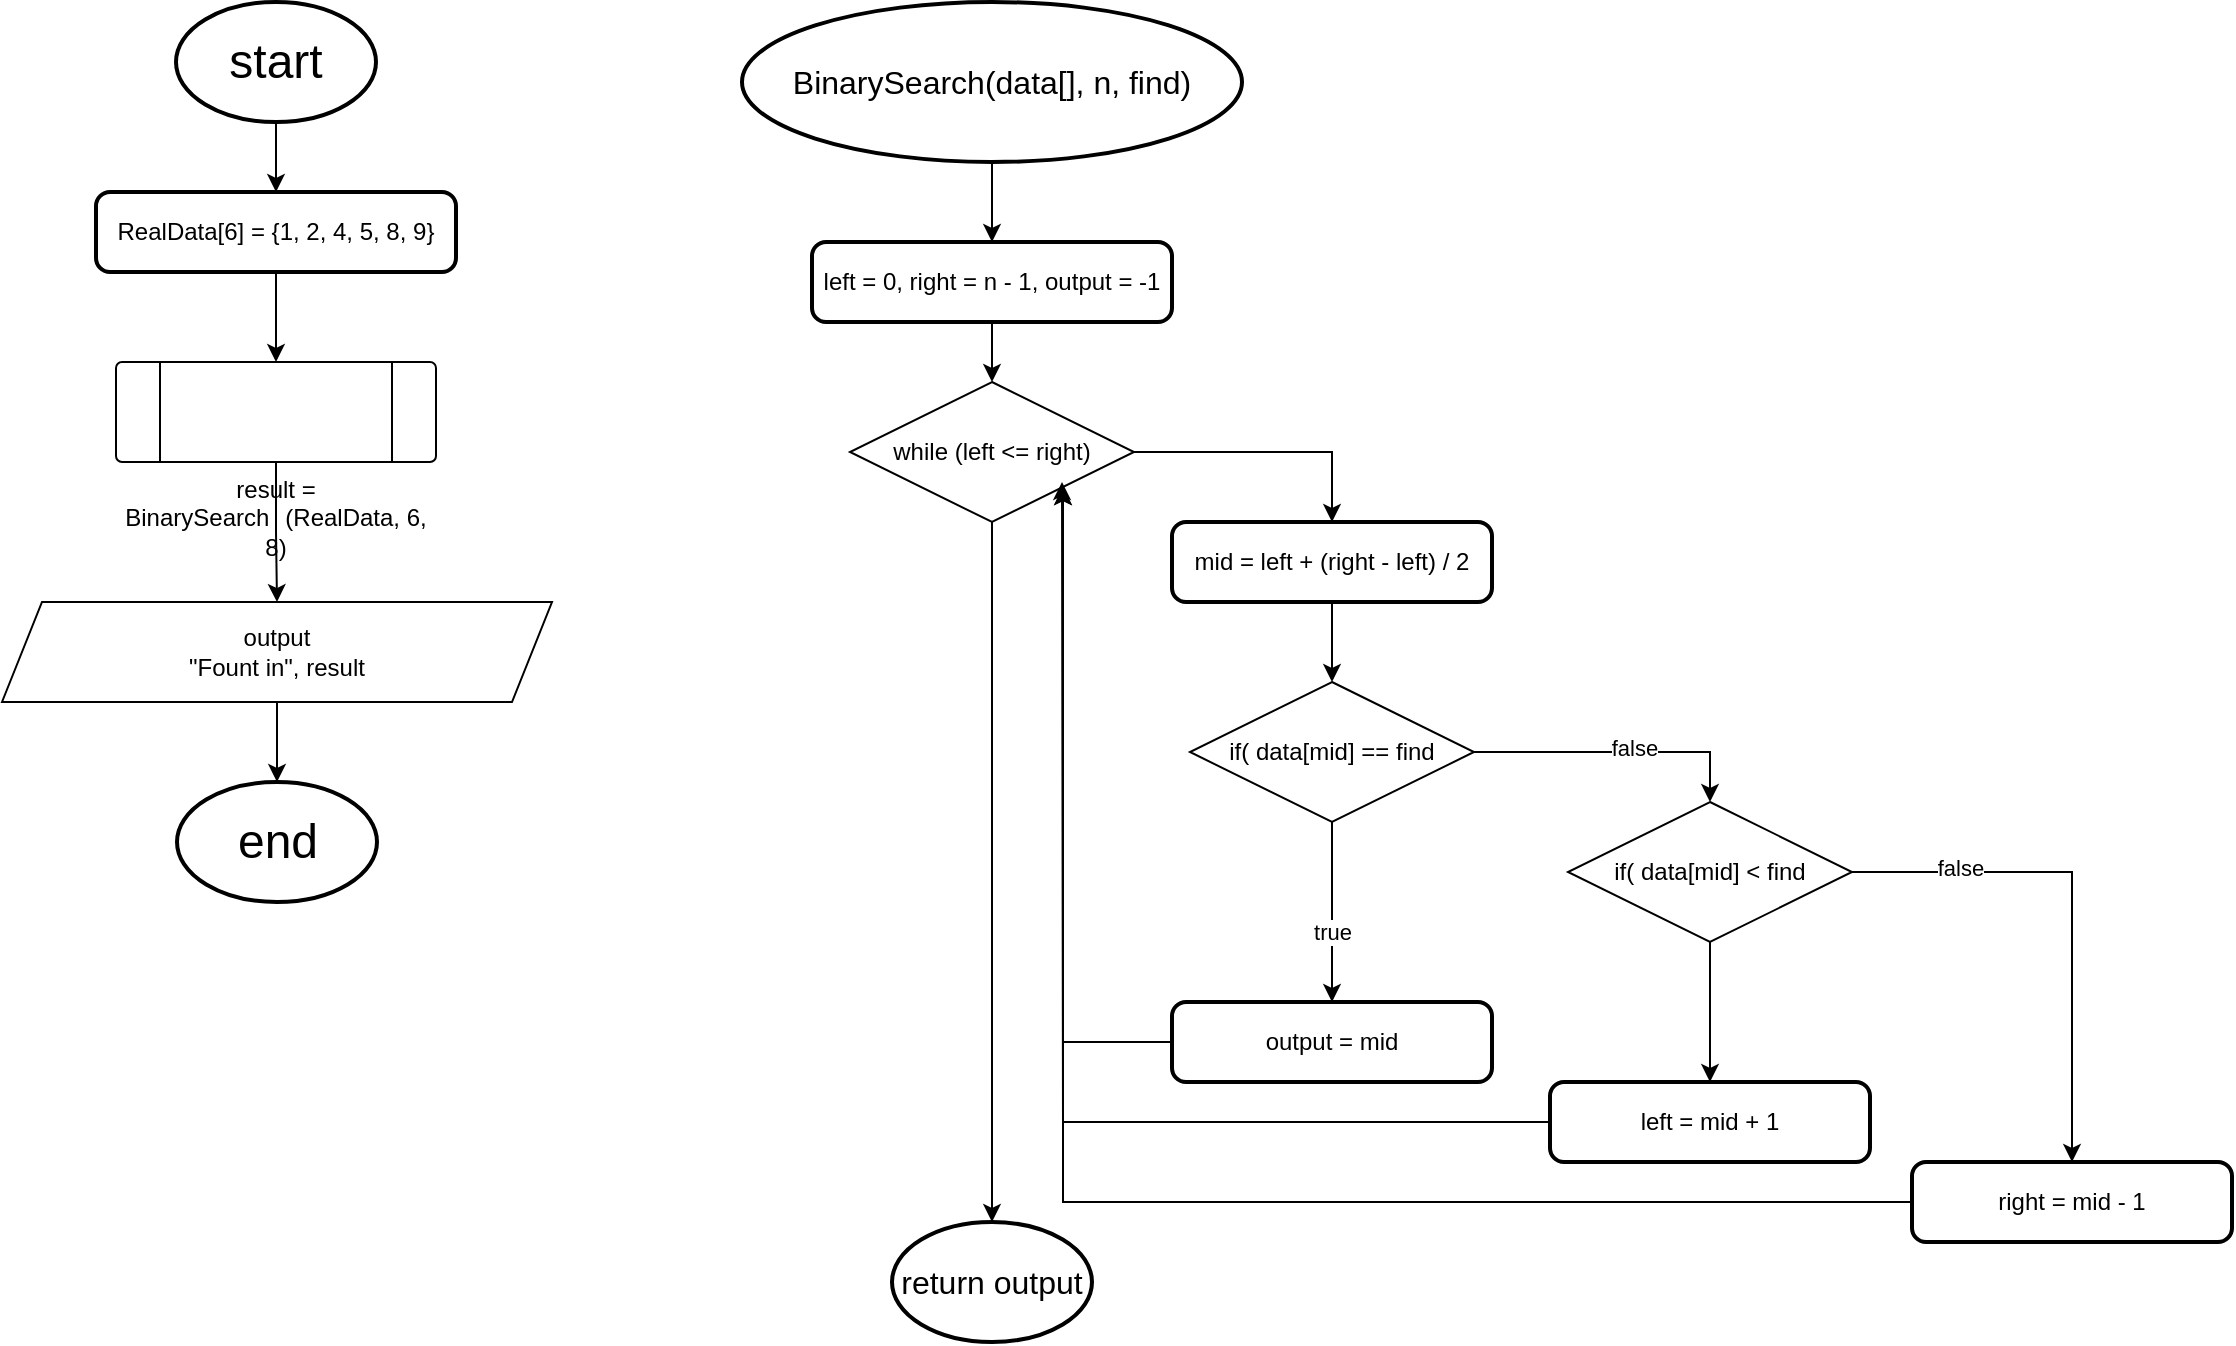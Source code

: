 <mxfile version="25.0.3">
  <diagram name="Page-1" id="BBE_-L0fibq4a-UWosR0">
    <mxGraphModel dx="1687" dy="878" grid="1" gridSize="10" guides="1" tooltips="1" connect="1" arrows="1" fold="1" page="1" pageScale="1" pageWidth="850" pageHeight="1100" math="0" shadow="0">
      <root>
        <mxCell id="0" />
        <mxCell id="1" parent="0" />
        <mxCell id="Gr86trx3XvMRgJGgivtc-1" style="edgeStyle=orthogonalEdgeStyle;rounded=0;orthogonalLoop=1;jettySize=auto;html=1;entryX=0.5;entryY=0;entryDx=0;entryDy=0;" edge="1" parent="1" source="Gr86trx3XvMRgJGgivtc-2" target="Gr86trx3XvMRgJGgivtc-5">
          <mxGeometry relative="1" as="geometry" />
        </mxCell>
        <mxCell id="Gr86trx3XvMRgJGgivtc-2" value="&lt;font style=&quot;font-size: 24px;&quot;&gt;start&lt;/font&gt;" style="strokeWidth=2;html=1;shape=mxgraph.flowchart.start_1;whiteSpace=wrap;" vertex="1" parent="1">
          <mxGeometry x="227" y="40" width="100" height="60" as="geometry" />
        </mxCell>
        <mxCell id="Gr86trx3XvMRgJGgivtc-3" value="output&lt;div&gt;&quot;Fount in&quot;, result&lt;/div&gt;" style="shape=parallelogram;perimeter=parallelogramPerimeter;whiteSpace=wrap;html=1;fixedSize=1;" vertex="1" parent="1">
          <mxGeometry x="140" y="340" width="275" height="50" as="geometry" />
        </mxCell>
        <mxCell id="Gr86trx3XvMRgJGgivtc-4" style="edgeStyle=orthogonalEdgeStyle;rounded=0;orthogonalLoop=1;jettySize=auto;html=1;entryX=0.5;entryY=0;entryDx=0;entryDy=0;" edge="1" parent="1" source="Gr86trx3XvMRgJGgivtc-5" target="Gr86trx3XvMRgJGgivtc-7">
          <mxGeometry relative="1" as="geometry" />
        </mxCell>
        <mxCell id="Gr86trx3XvMRgJGgivtc-5" value="RealData[6] = {1, 2, 4, 5, 8, 9}" style="rounded=1;whiteSpace=wrap;html=1;absoluteArcSize=1;arcSize=14;strokeWidth=2;" vertex="1" parent="1">
          <mxGeometry x="187" y="135" width="180" height="40" as="geometry" />
        </mxCell>
        <mxCell id="Gr86trx3XvMRgJGgivtc-6" style="edgeStyle=orthogonalEdgeStyle;rounded=0;orthogonalLoop=1;jettySize=auto;html=1;entryX=0.5;entryY=0;entryDx=0;entryDy=0;" edge="1" parent="1" source="Gr86trx3XvMRgJGgivtc-7" target="Gr86trx3XvMRgJGgivtc-3">
          <mxGeometry relative="1" as="geometry" />
        </mxCell>
        <mxCell id="Gr86trx3XvMRgJGgivtc-7" value="result = BinarySearch&lt;span style=&quot;white-space: pre;&quot;&gt;&#x9;&lt;/span&gt;(RealData, 6, 8)" style="verticalLabelPosition=bottom;verticalAlign=top;html=1;shape=process;whiteSpace=wrap;rounded=1;size=0.14;arcSize=6;" vertex="1" parent="1">
          <mxGeometry x="197" y="220" width="160" height="50" as="geometry" />
        </mxCell>
        <mxCell id="Gr86trx3XvMRgJGgivtc-15" style="edgeStyle=orthogonalEdgeStyle;rounded=0;orthogonalLoop=1;jettySize=auto;html=1;entryX=0.5;entryY=0;entryDx=0;entryDy=0;" edge="1" parent="1" source="Gr86trx3XvMRgJGgivtc-8" target="Gr86trx3XvMRgJGgivtc-11">
          <mxGeometry relative="1" as="geometry" />
        </mxCell>
        <mxCell id="Gr86trx3XvMRgJGgivtc-8" value="&lt;font style=&quot;font-size: 16px;&quot;&gt;BinarySearch(data[], n, find)&lt;/font&gt;" style="strokeWidth=2;html=1;shape=mxgraph.flowchart.start_1;whiteSpace=wrap;" vertex="1" parent="1">
          <mxGeometry x="510" y="40" width="250" height="80" as="geometry" />
        </mxCell>
        <mxCell id="Gr86trx3XvMRgJGgivtc-17" style="edgeStyle=orthogonalEdgeStyle;rounded=0;orthogonalLoop=1;jettySize=auto;html=1;entryX=0.5;entryY=0;entryDx=0;entryDy=0;" edge="1" parent="1" source="Gr86trx3XvMRgJGgivtc-9" target="Gr86trx3XvMRgJGgivtc-12">
          <mxGeometry relative="1" as="geometry" />
        </mxCell>
        <mxCell id="Gr86trx3XvMRgJGgivtc-9" value="while (left &amp;lt;= right)" style="rhombus;whiteSpace=wrap;html=1;" vertex="1" parent="1">
          <mxGeometry x="564" y="230" width="142" height="70" as="geometry" />
        </mxCell>
        <mxCell id="Gr86trx3XvMRgJGgivtc-16" style="edgeStyle=orthogonalEdgeStyle;rounded=0;orthogonalLoop=1;jettySize=auto;html=1;entryX=0.5;entryY=0;entryDx=0;entryDy=0;" edge="1" parent="1" source="Gr86trx3XvMRgJGgivtc-11" target="Gr86trx3XvMRgJGgivtc-9">
          <mxGeometry relative="1" as="geometry" />
        </mxCell>
        <mxCell id="Gr86trx3XvMRgJGgivtc-11" value="left = 0, right = n - 1, output = -1" style="rounded=1;whiteSpace=wrap;html=1;absoluteArcSize=1;arcSize=14;strokeWidth=2;" vertex="1" parent="1">
          <mxGeometry x="545" y="160" width="180" height="40" as="geometry" />
        </mxCell>
        <mxCell id="Gr86trx3XvMRgJGgivtc-18" style="edgeStyle=orthogonalEdgeStyle;rounded=0;orthogonalLoop=1;jettySize=auto;html=1;entryX=0.5;entryY=0;entryDx=0;entryDy=0;" edge="1" parent="1" source="Gr86trx3XvMRgJGgivtc-12" target="Gr86trx3XvMRgJGgivtc-13">
          <mxGeometry relative="1" as="geometry" />
        </mxCell>
        <mxCell id="Gr86trx3XvMRgJGgivtc-12" value="mid = left + (right - left) / 2" style="rounded=1;whiteSpace=wrap;html=1;absoluteArcSize=1;arcSize=14;strokeWidth=2;" vertex="1" parent="1">
          <mxGeometry x="725" y="300" width="160" height="40" as="geometry" />
        </mxCell>
        <mxCell id="Gr86trx3XvMRgJGgivtc-39" style="edgeStyle=orthogonalEdgeStyle;rounded=0;orthogonalLoop=1;jettySize=auto;html=1;entryX=0.5;entryY=0;entryDx=0;entryDy=0;" edge="1" parent="1" source="Gr86trx3XvMRgJGgivtc-13" target="Gr86trx3XvMRgJGgivtc-29">
          <mxGeometry relative="1" as="geometry" />
        </mxCell>
        <mxCell id="Gr86trx3XvMRgJGgivtc-43" value="false" style="edgeLabel;html=1;align=center;verticalAlign=middle;resizable=0;points=[];" vertex="1" connectable="0" parent="Gr86trx3XvMRgJGgivtc-39">
          <mxGeometry x="0.115" y="2" relative="1" as="geometry">
            <mxPoint as="offset" />
          </mxGeometry>
        </mxCell>
        <mxCell id="Gr86trx3XvMRgJGgivtc-40" style="edgeStyle=orthogonalEdgeStyle;rounded=0;orthogonalLoop=1;jettySize=auto;html=1;entryX=0.5;entryY=0;entryDx=0;entryDy=0;" edge="1" parent="1" source="Gr86trx3XvMRgJGgivtc-13" target="Gr86trx3XvMRgJGgivtc-14">
          <mxGeometry relative="1" as="geometry" />
        </mxCell>
        <mxCell id="Gr86trx3XvMRgJGgivtc-42" value="true" style="edgeLabel;html=1;align=center;verticalAlign=middle;resizable=0;points=[];" vertex="1" connectable="0" parent="Gr86trx3XvMRgJGgivtc-40">
          <mxGeometry x="0.206" relative="1" as="geometry">
            <mxPoint as="offset" />
          </mxGeometry>
        </mxCell>
        <mxCell id="Gr86trx3XvMRgJGgivtc-13" value="if( data[mid] == find" style="rhombus;whiteSpace=wrap;html=1;" vertex="1" parent="1">
          <mxGeometry x="734" y="380" width="142" height="70" as="geometry" />
        </mxCell>
        <mxCell id="Gr86trx3XvMRgJGgivtc-50" style="edgeStyle=orthogonalEdgeStyle;rounded=0;orthogonalLoop=1;jettySize=auto;html=1;entryX=1;entryY=1;entryDx=0;entryDy=0;" edge="1" parent="1" source="Gr86trx3XvMRgJGgivtc-14" target="Gr86trx3XvMRgJGgivtc-9">
          <mxGeometry relative="1" as="geometry" />
        </mxCell>
        <mxCell id="Gr86trx3XvMRgJGgivtc-14" value="output = mid" style="rounded=1;whiteSpace=wrap;html=1;absoluteArcSize=1;arcSize=14;strokeWidth=2;" vertex="1" parent="1">
          <mxGeometry x="725" y="540" width="160" height="40" as="geometry" />
        </mxCell>
        <mxCell id="Gr86trx3XvMRgJGgivtc-22" value="&lt;font style=&quot;font-size: 24px;&quot;&gt;end&lt;/font&gt;" style="strokeWidth=2;html=1;shape=mxgraph.flowchart.start_1;whiteSpace=wrap;" vertex="1" parent="1">
          <mxGeometry x="227.5" y="430" width="100" height="60" as="geometry" />
        </mxCell>
        <mxCell id="Gr86trx3XvMRgJGgivtc-23" style="edgeStyle=orthogonalEdgeStyle;rounded=0;orthogonalLoop=1;jettySize=auto;html=1;entryX=0.5;entryY=0;entryDx=0;entryDy=0;entryPerimeter=0;" edge="1" parent="1" source="Gr86trx3XvMRgJGgivtc-3" target="Gr86trx3XvMRgJGgivtc-22">
          <mxGeometry relative="1" as="geometry" />
        </mxCell>
        <mxCell id="Gr86trx3XvMRgJGgivtc-24" value="&lt;font style=&quot;font-size: 16px;&quot;&gt;return output&lt;/font&gt;" style="strokeWidth=2;html=1;shape=mxgraph.flowchart.start_1;whiteSpace=wrap;" vertex="1" parent="1">
          <mxGeometry x="585" y="650" width="100" height="60" as="geometry" />
        </mxCell>
        <mxCell id="Gr86trx3XvMRgJGgivtc-32" style="edgeStyle=orthogonalEdgeStyle;rounded=0;orthogonalLoop=1;jettySize=auto;html=1;entryX=0.5;entryY=0;entryDx=0;entryDy=0;" edge="1" parent="1" source="Gr86trx3XvMRgJGgivtc-29" target="Gr86trx3XvMRgJGgivtc-31">
          <mxGeometry relative="1" as="geometry" />
        </mxCell>
        <mxCell id="Gr86trx3XvMRgJGgivtc-46" style="edgeStyle=orthogonalEdgeStyle;rounded=0;orthogonalLoop=1;jettySize=auto;html=1;entryX=0.5;entryY=0;entryDx=0;entryDy=0;" edge="1" parent="1" source="Gr86trx3XvMRgJGgivtc-29" target="Gr86trx3XvMRgJGgivtc-45">
          <mxGeometry relative="1" as="geometry" />
        </mxCell>
        <mxCell id="Gr86trx3XvMRgJGgivtc-48" value="false" style="edgeLabel;html=1;align=center;verticalAlign=middle;resizable=0;points=[];" vertex="1" connectable="0" parent="Gr86trx3XvMRgJGgivtc-46">
          <mxGeometry x="-0.577" y="2" relative="1" as="geometry">
            <mxPoint as="offset" />
          </mxGeometry>
        </mxCell>
        <mxCell id="Gr86trx3XvMRgJGgivtc-29" value="if( data[mid] &amp;lt; find" style="rhombus;whiteSpace=wrap;html=1;" vertex="1" parent="1">
          <mxGeometry x="923" y="440" width="142" height="70" as="geometry" />
        </mxCell>
        <mxCell id="Gr86trx3XvMRgJGgivtc-52" style="edgeStyle=orthogonalEdgeStyle;rounded=0;orthogonalLoop=1;jettySize=auto;html=1;" edge="1" parent="1" source="Gr86trx3XvMRgJGgivtc-31">
          <mxGeometry relative="1" as="geometry">
            <mxPoint x="670" y="280.0" as="targetPoint" />
          </mxGeometry>
        </mxCell>
        <mxCell id="Gr86trx3XvMRgJGgivtc-31" value="left = mid + 1" style="rounded=1;whiteSpace=wrap;html=1;absoluteArcSize=1;arcSize=14;strokeWidth=2;" vertex="1" parent="1">
          <mxGeometry x="914" y="580" width="160" height="40" as="geometry" />
        </mxCell>
        <mxCell id="Gr86trx3XvMRgJGgivtc-53" style="edgeStyle=orthogonalEdgeStyle;rounded=0;orthogonalLoop=1;jettySize=auto;html=1;entryX=1;entryY=1;entryDx=0;entryDy=0;" edge="1" parent="1" source="Gr86trx3XvMRgJGgivtc-45" target="Gr86trx3XvMRgJGgivtc-9">
          <mxGeometry relative="1" as="geometry" />
        </mxCell>
        <mxCell id="Gr86trx3XvMRgJGgivtc-45" value="right = mid - 1" style="rounded=1;whiteSpace=wrap;html=1;absoluteArcSize=1;arcSize=14;strokeWidth=2;" vertex="1" parent="1">
          <mxGeometry x="1095" y="620" width="160" height="40" as="geometry" />
        </mxCell>
        <mxCell id="Gr86trx3XvMRgJGgivtc-49" style="edgeStyle=orthogonalEdgeStyle;rounded=0;orthogonalLoop=1;jettySize=auto;html=1;entryX=0.5;entryY=0;entryDx=0;entryDy=0;entryPerimeter=0;" edge="1" parent="1" source="Gr86trx3XvMRgJGgivtc-9" target="Gr86trx3XvMRgJGgivtc-24">
          <mxGeometry relative="1" as="geometry" />
        </mxCell>
      </root>
    </mxGraphModel>
  </diagram>
</mxfile>
